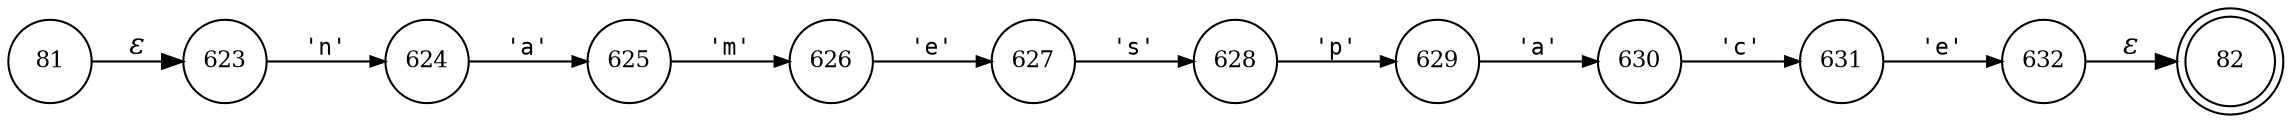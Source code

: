 digraph ATN {
rankdir=LR;
s82[fontsize=11, label="82", shape=doublecircle, fixedsize=true, width=.6];
s624[fontsize=11,label="624", shape=circle, fixedsize=true, width=.55, peripheries=1];
s81[fontsize=11,label="81", shape=circle, fixedsize=true, width=.55, peripheries=1];
s625[fontsize=11,label="625", shape=circle, fixedsize=true, width=.55, peripheries=1];
s626[fontsize=11,label="626", shape=circle, fixedsize=true, width=.55, peripheries=1];
s627[fontsize=11,label="627", shape=circle, fixedsize=true, width=.55, peripheries=1];
s628[fontsize=11,label="628", shape=circle, fixedsize=true, width=.55, peripheries=1];
s629[fontsize=11,label="629", shape=circle, fixedsize=true, width=.55, peripheries=1];
s630[fontsize=11,label="630", shape=circle, fixedsize=true, width=.55, peripheries=1];
s631[fontsize=11,label="631", shape=circle, fixedsize=true, width=.55, peripheries=1];
s632[fontsize=11,label="632", shape=circle, fixedsize=true, width=.55, peripheries=1];
s623[fontsize=11,label="623", shape=circle, fixedsize=true, width=.55, peripheries=1];
s81 -> s623 [fontname="Times-Italic", label="&epsilon;"];
s623 -> s624 [fontsize=11, fontname="Courier", arrowsize=.7, label = "'n'", arrowhead = normal];
s624 -> s625 [fontsize=11, fontname="Courier", arrowsize=.7, label = "'a'", arrowhead = normal];
s625 -> s626 [fontsize=11, fontname="Courier", arrowsize=.7, label = "'m'", arrowhead = normal];
s626 -> s627 [fontsize=11, fontname="Courier", arrowsize=.7, label = "'e'", arrowhead = normal];
s627 -> s628 [fontsize=11, fontname="Courier", arrowsize=.7, label = "'s'", arrowhead = normal];
s628 -> s629 [fontsize=11, fontname="Courier", arrowsize=.7, label = "'p'", arrowhead = normal];
s629 -> s630 [fontsize=11, fontname="Courier", arrowsize=.7, label = "'a'", arrowhead = normal];
s630 -> s631 [fontsize=11, fontname="Courier", arrowsize=.7, label = "'c'", arrowhead = normal];
s631 -> s632 [fontsize=11, fontname="Courier", arrowsize=.7, label = "'e'", arrowhead = normal];
s632 -> s82 [fontname="Times-Italic", label="&epsilon;"];
}